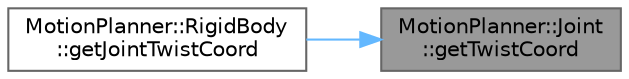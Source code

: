 digraph "MotionPlanner::Joint::getTwistCoord"
{
 // LATEX_PDF_SIZE
  bgcolor="transparent";
  edge [fontname=Helvetica,fontsize=10,labelfontname=Helvetica,labelfontsize=10];
  node [fontname=Helvetica,fontsize=10,shape=box,height=0.2,width=0.4];
  rankdir="RL";
  Node1 [label="MotionPlanner::Joint\l::getTwistCoord",height=0.2,width=0.4,color="gray40", fillcolor="grey60", style="filled", fontcolor="black",tooltip=" "];
  Node1 -> Node2 [dir="back",color="steelblue1",style="solid"];
  Node2 [label="MotionPlanner::RigidBody\l::getJointTwistCoord",height=0.2,width=0.4,color="grey40", fillcolor="white", style="filled",URL="$class_motion_planner_1_1_rigid_body.html#a73235fecc2b8f58d14dfebae21f359e8",tooltip=" "];
}
